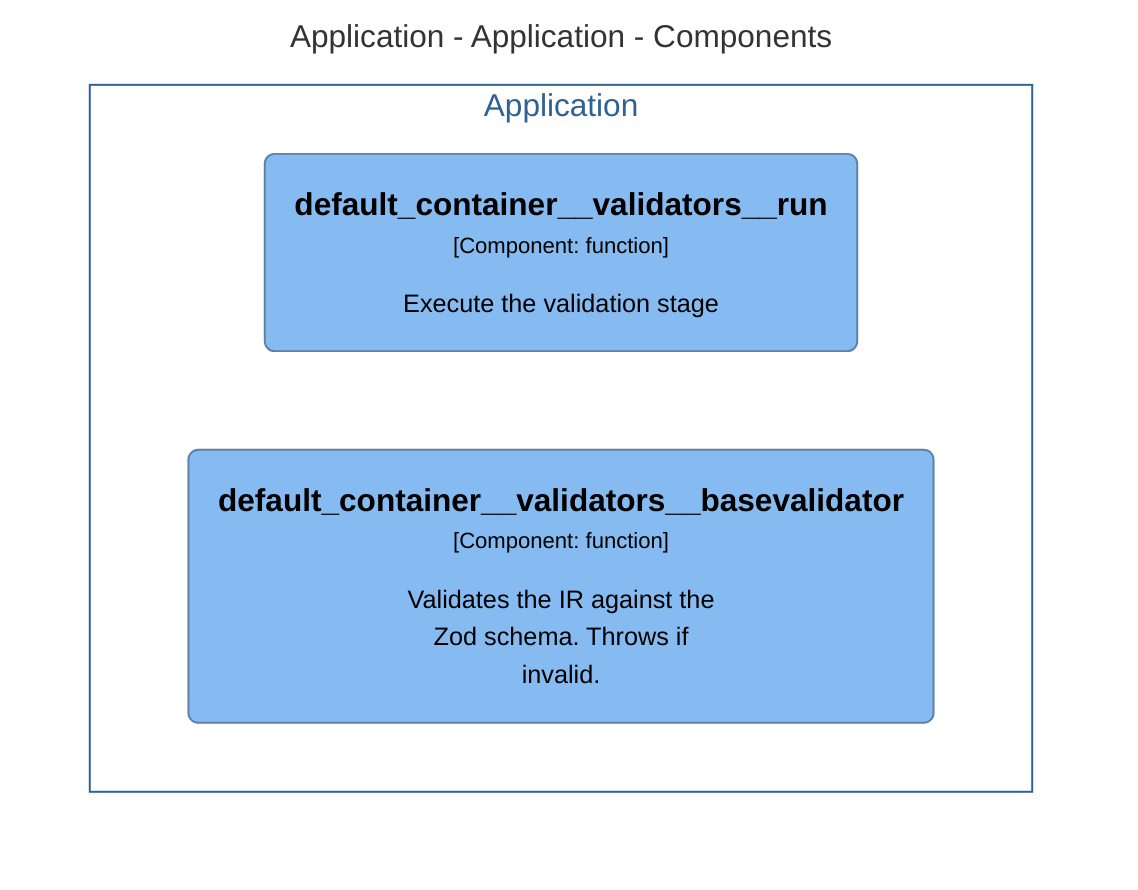 graph TB
  linkStyle default fill:#ffffff

  subgraph diagram ["Application - Application - Components"]
    style diagram fill:#ffffff,stroke:#ffffff

    subgraph 8 ["Application"]
      style 8 fill:#ffffff,stroke:#2e6295,color:#2e6295

      31("<div style='font-weight: bold'>default_container__validators__run</div><div style='font-size: 70%; margin-top: 0px'>[Component: function]</div><div style='font-size: 80%; margin-top:10px'>Execute the validation stage</div>")
      style 31 fill:#85bbf0,stroke:#5d82a8,color:#000000
      98("<div style='font-weight: bold'>default_container__validators__basevalidator</div><div style='font-size: 70%; margin-top: 0px'>[Component: function]</div><div style='font-size: 80%; margin-top:10px'>Validates the IR against the<br />Zod schema. Throws if<br />invalid.</div>")
      style 98 fill:#85bbf0,stroke:#5d82a8,color:#000000
    end

  end